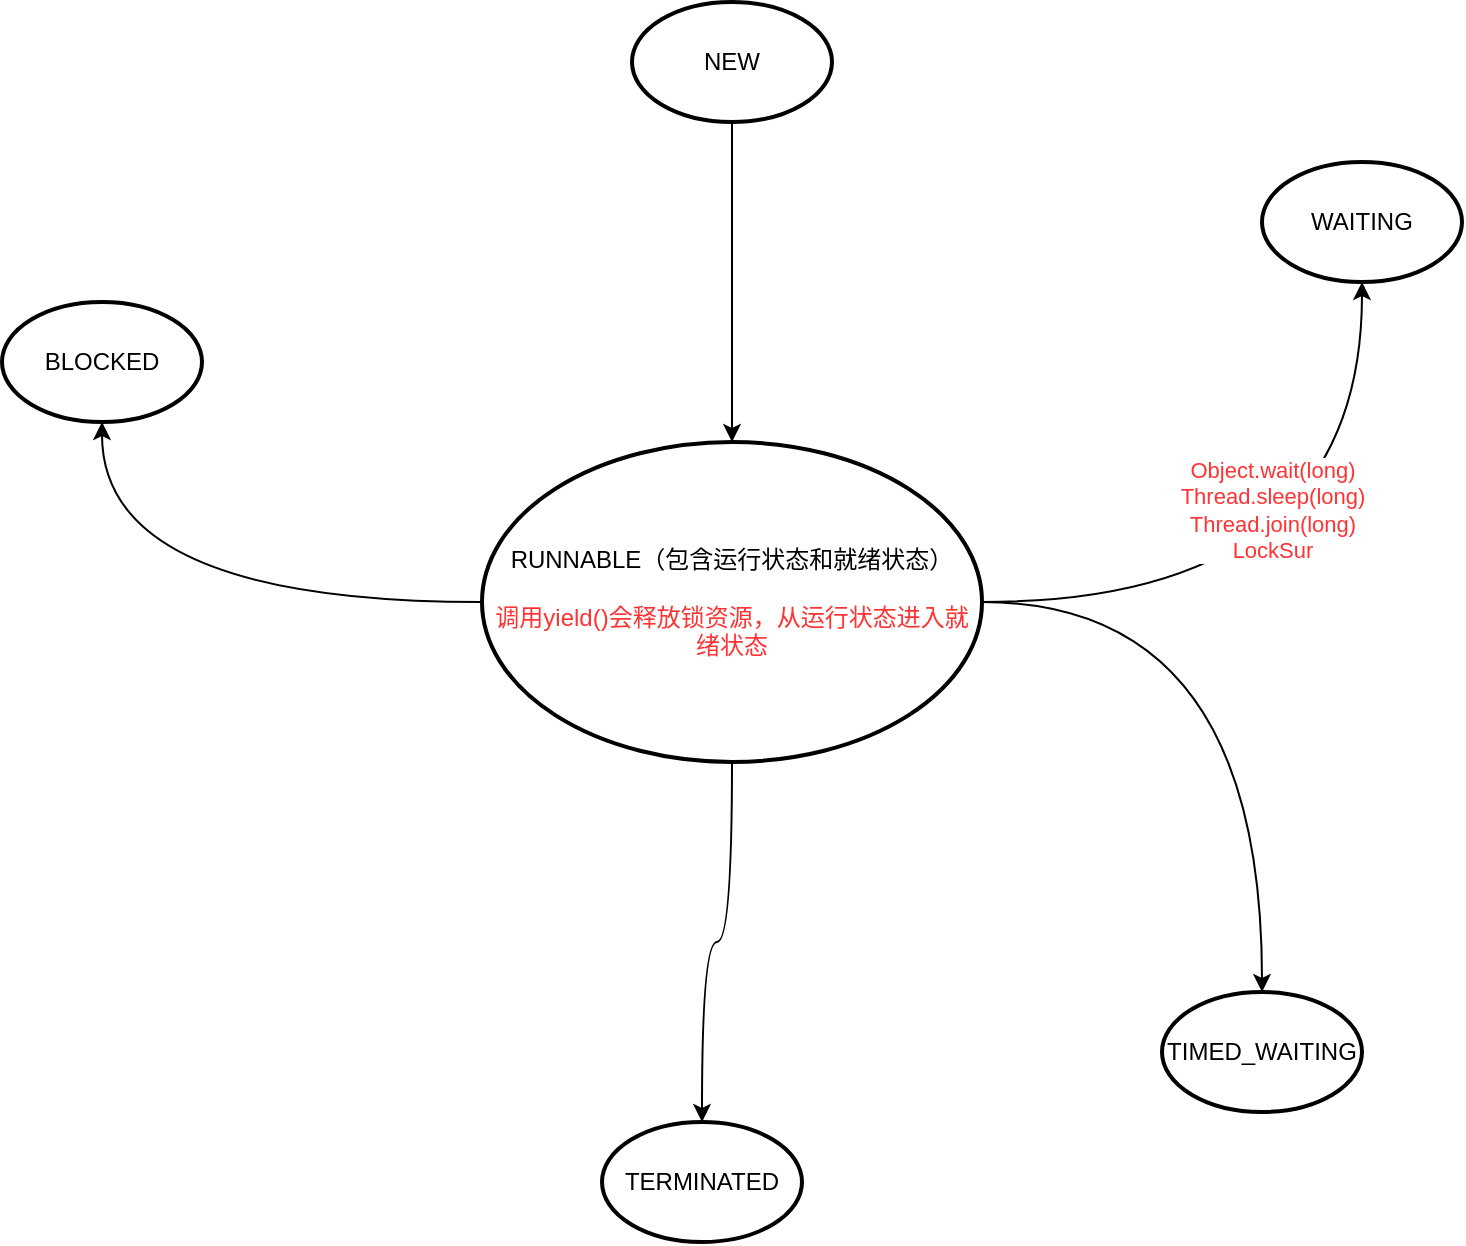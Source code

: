 <mxfile version="20.8.16" type="device"><diagram name="第 1 页" id="mp6QtEkHS2lTMftYrGk8"><mxGraphModel dx="890" dy="736" grid="1" gridSize="10" guides="1" tooltips="1" connect="1" arrows="1" fold="1" page="1" pageScale="1" pageWidth="827" pageHeight="1169" math="0" shadow="0"><root><mxCell id="0"/><mxCell id="1" parent="0"/><mxCell id="iKIXwkSOVPI8aFyTxPWJ-3" value="" style="edgeStyle=orthogonalEdgeStyle;rounded=0;orthogonalLoop=1;jettySize=auto;html=1;" edge="1" parent="1" source="iKIXwkSOVPI8aFyTxPWJ-1" target="iKIXwkSOVPI8aFyTxPWJ-2"><mxGeometry relative="1" as="geometry"/></mxCell><mxCell id="iKIXwkSOVPI8aFyTxPWJ-1" value="NEW" style="strokeWidth=2;html=1;shape=mxgraph.flowchart.start_1;whiteSpace=wrap;" vertex="1" parent="1"><mxGeometry x="355" y="60" width="100" height="60" as="geometry"/></mxCell><mxCell id="iKIXwkSOVPI8aFyTxPWJ-7" value="" style="rounded=0;orthogonalLoop=1;jettySize=auto;html=1;edgeStyle=orthogonalEdgeStyle;curved=1;" edge="1" parent="1" source="iKIXwkSOVPI8aFyTxPWJ-2" target="iKIXwkSOVPI8aFyTxPWJ-6"><mxGeometry relative="1" as="geometry"/></mxCell><mxCell id="iKIXwkSOVPI8aFyTxPWJ-10" value="" style="edgeStyle=orthogonalEdgeStyle;rounded=0;orthogonalLoop=1;jettySize=auto;html=1;curved=1;" edge="1" parent="1" source="iKIXwkSOVPI8aFyTxPWJ-2" target="iKIXwkSOVPI8aFyTxPWJ-9"><mxGeometry relative="1" as="geometry"/></mxCell><mxCell id="iKIXwkSOVPI8aFyTxPWJ-15" value="Object.wait(long)&lt;br&gt;Thread.sleep(long)&lt;br&gt;Thread.join(long)&lt;br&gt;LockSur" style="edgeLabel;html=1;align=center;verticalAlign=middle;resizable=0;points=[];fontColor=#FF3333;" vertex="1" connectable="0" parent="iKIXwkSOVPI8aFyTxPWJ-10"><mxGeometry x="0.351" y="45" relative="1" as="geometry"><mxPoint as="offset"/></mxGeometry></mxCell><mxCell id="iKIXwkSOVPI8aFyTxPWJ-12" value="" style="edgeStyle=orthogonalEdgeStyle;rounded=0;orthogonalLoop=1;jettySize=auto;html=1;curved=1;" edge="1" parent="1" source="iKIXwkSOVPI8aFyTxPWJ-2" target="iKIXwkSOVPI8aFyTxPWJ-11"><mxGeometry relative="1" as="geometry"/></mxCell><mxCell id="iKIXwkSOVPI8aFyTxPWJ-14" value="" style="edgeStyle=orthogonalEdgeStyle;rounded=0;orthogonalLoop=1;jettySize=auto;html=1;curved=1;" edge="1" parent="1" source="iKIXwkSOVPI8aFyTxPWJ-2" target="iKIXwkSOVPI8aFyTxPWJ-13"><mxGeometry relative="1" as="geometry"/></mxCell><mxCell id="iKIXwkSOVPI8aFyTxPWJ-2" value="RUNNABLE（包含运行状态和就绪状态）&lt;br&gt;&lt;br&gt;&lt;font color=&quot;#ff3333&quot;&gt;调用yield()会释放锁资源，从运行状态进入就绪状态&lt;/font&gt;" style="strokeWidth=2;html=1;shape=mxgraph.flowchart.start_1;whiteSpace=wrap;" vertex="1" parent="1"><mxGeometry x="280" y="280" width="250" height="160" as="geometry"/></mxCell><mxCell id="iKIXwkSOVPI8aFyTxPWJ-6" value="BLOCKED" style="strokeWidth=2;html=1;shape=mxgraph.flowchart.start_1;whiteSpace=wrap;" vertex="1" parent="1"><mxGeometry x="40" y="210" width="100" height="60" as="geometry"/></mxCell><mxCell id="iKIXwkSOVPI8aFyTxPWJ-9" value="WAITING" style="strokeWidth=2;html=1;shape=mxgraph.flowchart.start_1;whiteSpace=wrap;" vertex="1" parent="1"><mxGeometry x="670" y="140" width="100" height="60" as="geometry"/></mxCell><mxCell id="iKIXwkSOVPI8aFyTxPWJ-11" value="TIMED_WAITING" style="strokeWidth=2;html=1;shape=mxgraph.flowchart.start_1;whiteSpace=wrap;" vertex="1" parent="1"><mxGeometry x="620" y="555" width="100" height="60" as="geometry"/></mxCell><mxCell id="iKIXwkSOVPI8aFyTxPWJ-13" value="TERMINATED" style="strokeWidth=2;html=1;shape=mxgraph.flowchart.start_1;whiteSpace=wrap;" vertex="1" parent="1"><mxGeometry x="340" y="620" width="100" height="60" as="geometry"/></mxCell></root></mxGraphModel></diagram></mxfile>